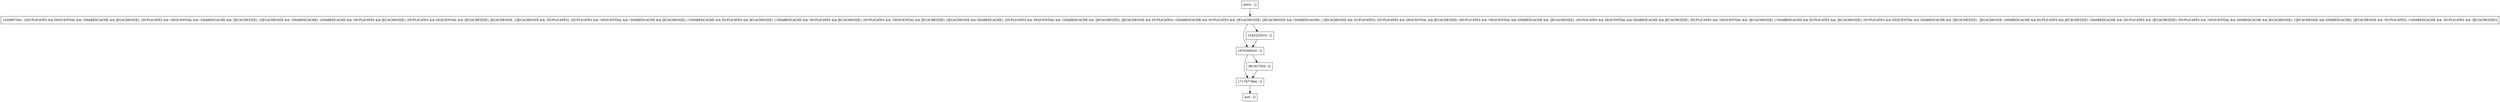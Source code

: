 digraph addDeferredLsn {
node [shape=record];
entry [label="entry - []"];
exit [label="exit - []"];
1717877894 [label="1717877894 - []"];
1970309520 [label="1970309520 - []"];
1020887544 [label="1020887544 - [(DUPLICATES && SEQUENTIAL && !SHAREDCACHE && JECACHESIZE), (DUPLICATES && !SEQUENTIAL && !SHAREDCACHE && !JECACHESIZE), (!JECACHESIZE && !SHAREDCACHE), (SHAREDCACHE && !DUPLICATES && JECACHESIZE), (DUPLICATES && SEQUENTIAL && !JECACHESIZE), JECACHESIZE, (!JECACHESIZE && !DUPLICATES), (DUPLICATES && !SEQUENTIAL && !SHAREDCACHE && JECACHESIZE), (!SHAREDCACHE && DUPLICATES && JECACHESIZE), (!SHAREDCACHE && !DUPLICATES && JECACHESIZE), (DUPLICATES && !SEQUENTIAL && JECACHESIZE), (JECACHESIZE && SHAREDCACHE), (DUPLICATES && SEQUENTIAL && !SHAREDCACHE && !JECACHESIZE), (JECACHESIZE && DUPLICATES), (SHAREDCACHE && DUPLICATES && !JECACHESIZE), (JECACHESIZE && !SHAREDCACHE), (!JECACHESIZE && DUPLICATES), (DUPLICATES && SEQUENTIAL && JECACHESIZE), (DUPLICATES && !SEQUENTIAL && SHAREDCACHE && !JECACHESIZE), (DUPLICATES && SEQUENTIAL && SHAREDCACHE && JECACHESIZE), (DUPLICATES && !SEQUENTIAL && !JECACHESIZE), (!SHAREDCACHE && DUPLICATES && !JECACHESIZE), (DUPLICATES && SEQUENTIAL && SHAREDCACHE && !JECACHESIZE), !JECACHESIZE, (SHAREDCACHE && DUPLICATES && JECACHESIZE), (SHAREDCACHE && !DUPLICATES && !JECACHESIZE), (DUPLICATES && !SEQUENTIAL && SHAREDCACHE && JECACHESIZE), (!JECACHESIZE && SHAREDCACHE), (JECACHESIZE && !DUPLICATES), (!SHAREDCACHE && !DUPLICATES && !JECACHESIZE)]"];
1542222016 [label="1542222016 - []"];
381827059 [label="381827059 - []"];
entry;
exit;
entry -> 1020887544;
1717877894 -> exit;
1970309520 -> 1717877894;
1970309520 -> 381827059;
1020887544 -> 1970309520;
1020887544 -> 1542222016;
1542222016 -> 1970309520;
381827059 -> 1717877894;
}
